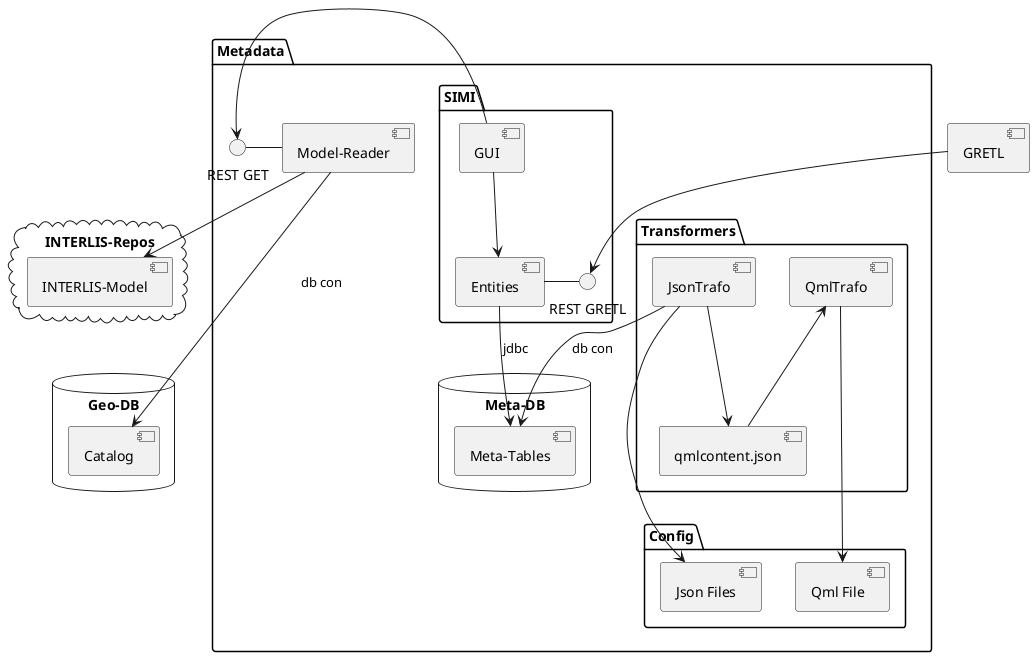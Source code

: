 @startuml

package "Metadata" {
    package "Transformers" {
        [JsonTrafo] as jt
        [QmlTrafo] as qt
        [qmlcontent.json] as qj

        jt --> qj
        qj -up-> qt
    }

    package "Config" {
        [Json Files] as json
        [Qml File] as qml
    }

    package "SIMI" {
        [GUI] as gui
        [Entities] as class
        () "REST GRETL" as gi

        gui --> class
        gi - class
    }

    database "Meta-DB" {
        [Meta-Tables] as mdb
    }

    together {
      [Model-Reader] as mr
      () "REST GET" as mri
      mr - mri
    }
    gui -left-> mri

    class --> mdb : jdbc
    jt --> mdb : db con

    jt --> json
    qt --> qml
}


cloud "INTERLIS-Repos" {
    [INTERLIS-Model] as model
}
mr --> model

database "Geo-DB" {
    [Catalog] as cat
}
mr --> cat : db con

[GRETL] as gretl
gretl --> gi

qj -[hidden]-> json
model -[hidden]-> cat
@enduml